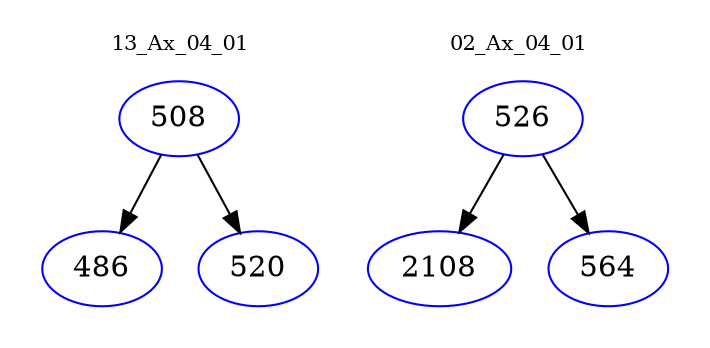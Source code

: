 digraph{
subgraph cluster_0 {
color = white
label = "13_Ax_04_01";
fontsize=10;
T0_508 [label="508", color="blue"]
T0_508 -> T0_486 [color="black"]
T0_486 [label="486", color="blue"]
T0_508 -> T0_520 [color="black"]
T0_520 [label="520", color="blue"]
}
subgraph cluster_1 {
color = white
label = "02_Ax_04_01";
fontsize=10;
T1_526 [label="526", color="blue"]
T1_526 -> T1_2108 [color="black"]
T1_2108 [label="2108", color="blue"]
T1_526 -> T1_564 [color="black"]
T1_564 [label="564", color="blue"]
}
}
